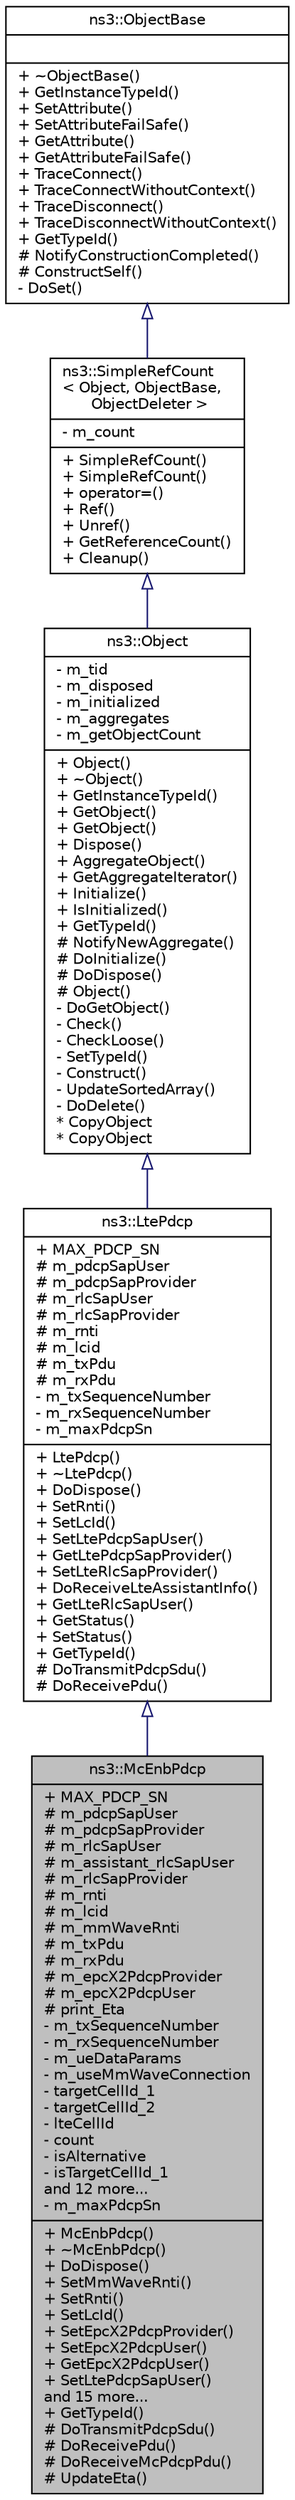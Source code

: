 digraph "ns3::McEnbPdcp"
{
  edge [fontname="Helvetica",fontsize="10",labelfontname="Helvetica",labelfontsize="10"];
  node [fontname="Helvetica",fontsize="10",shape=record];
  Node1 [label="{ns3::McEnbPdcp\n|+ MAX_PDCP_SN\l# m_pdcpSapUser\l# m_pdcpSapProvider\l# m_rlcSapUser\l# m_assistant_rlcSapUser\l# m_rlcSapProvider\l# m_rnti\l# m_lcid\l# m_mmWaveRnti\l# m_txPdu\l# m_rxPdu\l# m_epcX2PdcpProvider\l# m_epcX2PdcpUser\l# print_Eta\l- m_txSequenceNumber\l- m_rxSequenceNumber\l- m_ueDataParams\l- m_useMmWaveConnection\l- targetCellId_1\l- targetCellId_2\l- lteCellId\l- count\l- isAlternative\l- isTargetCellId_1\land 12 more...\l- m_maxPdcpSn\l|+ McEnbPdcp()\l+ ~McEnbPdcp()\l+ DoDispose()\l+ SetMmWaveRnti()\l+ SetRnti()\l+ SetLcId()\l+ SetEpcX2PdcpProvider()\l+ SetEpcX2PdcpUser()\l+ GetEpcX2PdcpUser()\l+ SetLtePdcpSapUser()\land 15 more...\l+ GetTypeId()\l# DoTransmitPdcpSdu()\l# DoReceivePdu()\l# DoReceiveMcPdcpPdu()\l# UpdateEta()\l}",height=0.2,width=0.4,color="black", fillcolor="grey75", style="filled", fontcolor="black"];
  Node2 -> Node1 [dir="back",color="midnightblue",fontsize="10",style="solid",arrowtail="onormal"];
  Node2 [label="{ns3::LtePdcp\n|+ MAX_PDCP_SN\l# m_pdcpSapUser\l# m_pdcpSapProvider\l# m_rlcSapUser\l# m_rlcSapProvider\l# m_rnti\l# m_lcid\l# m_txPdu\l# m_rxPdu\l- m_txSequenceNumber\l- m_rxSequenceNumber\l- m_maxPdcpSn\l|+ LtePdcp()\l+ ~LtePdcp()\l+ DoDispose()\l+ SetRnti()\l+ SetLcId()\l+ SetLtePdcpSapUser()\l+ GetLtePdcpSapProvider()\l+ SetLteRlcSapProvider()\l+ DoReceiveLteAssistantInfo()\l+ GetLteRlcSapUser()\l+ GetStatus()\l+ SetStatus()\l+ GetTypeId()\l# DoTransmitPdcpSdu()\l# DoReceivePdu()\l}",height=0.2,width=0.4,color="black", fillcolor="white", style="filled",URL="$d6/d88/classns3_1_1LtePdcp.html"];
  Node3 -> Node2 [dir="back",color="midnightblue",fontsize="10",style="solid",arrowtail="onormal"];
  Node3 [label="{ns3::Object\n|- m_tid\l- m_disposed\l- m_initialized\l- m_aggregates\l- m_getObjectCount\l|+ Object()\l+ ~Object()\l+ GetInstanceTypeId()\l+ GetObject()\l+ GetObject()\l+ Dispose()\l+ AggregateObject()\l+ GetAggregateIterator()\l+ Initialize()\l+ IsInitialized()\l+ GetTypeId()\l# NotifyNewAggregate()\l# DoInitialize()\l# DoDispose()\l# Object()\l- DoGetObject()\l- Check()\l- CheckLoose()\l- SetTypeId()\l- Construct()\l- UpdateSortedArray()\l- DoDelete()\l* CopyObject\l* CopyObject\l}",height=0.2,width=0.4,color="black", fillcolor="white", style="filled",URL="$d9/d77/classns3_1_1Object.html",tooltip="A base class which provides memory management and object aggregation. "];
  Node4 -> Node3 [dir="back",color="midnightblue",fontsize="10",style="solid",arrowtail="onormal"];
  Node4 [label="{ns3::SimpleRefCount\l\< Object, ObjectBase,\l ObjectDeleter \>\n|- m_count\l|+ SimpleRefCount()\l+ SimpleRefCount()\l+ operator=()\l+ Ref()\l+ Unref()\l+ GetReferenceCount()\l+ Cleanup()\l}",height=0.2,width=0.4,color="black", fillcolor="white", style="filled",URL="$da/da1/classns3_1_1SimpleRefCount.html"];
  Node5 -> Node4 [dir="back",color="midnightblue",fontsize="10",style="solid",arrowtail="onormal"];
  Node5 [label="{ns3::ObjectBase\n||+ ~ObjectBase()\l+ GetInstanceTypeId()\l+ SetAttribute()\l+ SetAttributeFailSafe()\l+ GetAttribute()\l+ GetAttributeFailSafe()\l+ TraceConnect()\l+ TraceConnectWithoutContext()\l+ TraceDisconnect()\l+ TraceDisconnectWithoutContext()\l+ GetTypeId()\l# NotifyConstructionCompleted()\l# ConstructSelf()\l- DoSet()\l}",height=0.2,width=0.4,color="black", fillcolor="white", style="filled",URL="$d2/dac/classns3_1_1ObjectBase.html",tooltip="Anchor the ns-3 type and attribute system. "];
}
